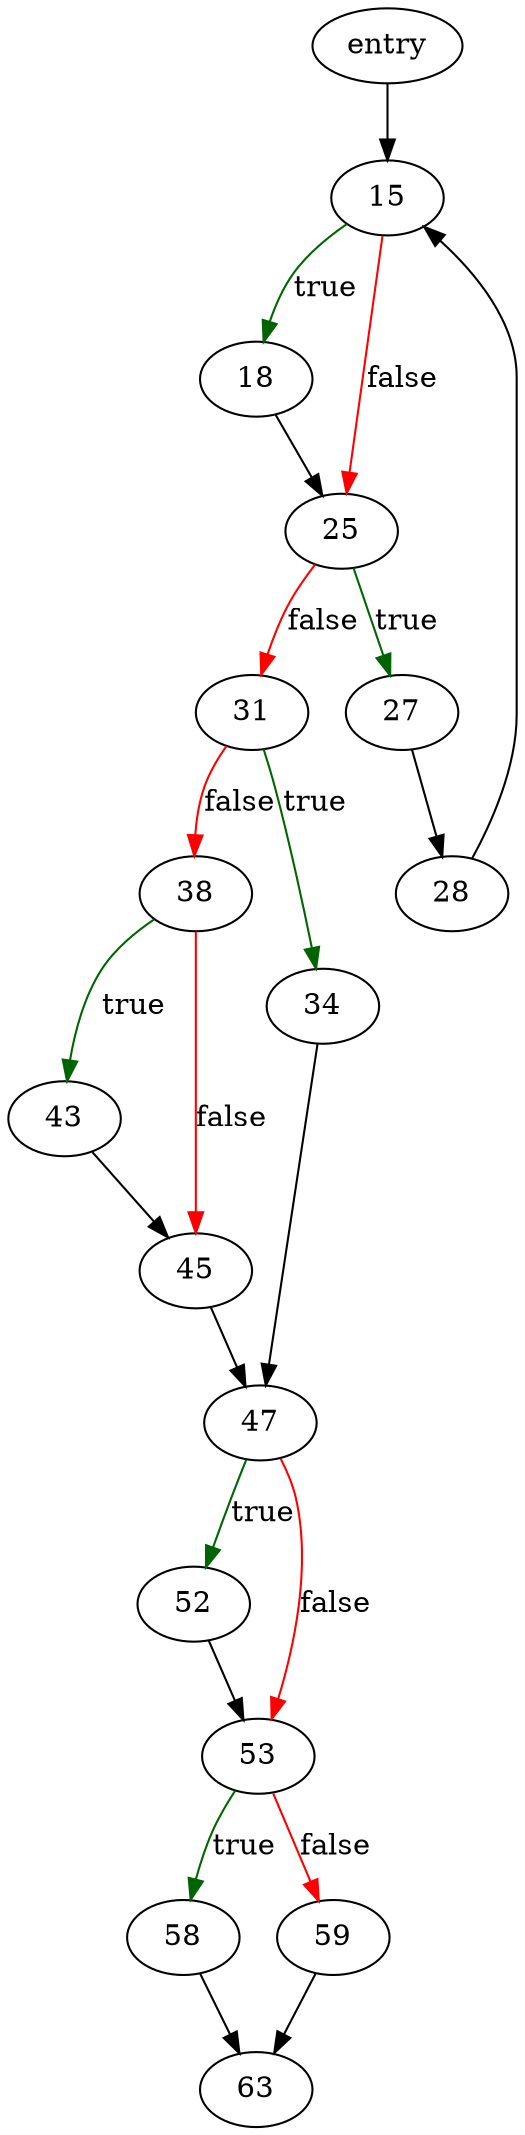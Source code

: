 digraph "openDirectory" {
	// Node definitions.
	2 [label=entry];
	15;
	18;
	25;
	27;
	28;
	31;
	34;
	38;
	43;
	45;
	47;
	52;
	53;
	58;
	59;
	63;

	// Edge definitions.
	2 -> 15;
	15 -> 18 [
		color=darkgreen
		label=true
	];
	15 -> 25 [
		color=red
		label=false
	];
	18 -> 25;
	25 -> 27 [
		color=darkgreen
		label=true
	];
	25 -> 31 [
		color=red
		label=false
	];
	27 -> 28;
	28 -> 15;
	31 -> 34 [
		color=darkgreen
		label=true
	];
	31 -> 38 [
		color=red
		label=false
	];
	34 -> 47;
	38 -> 43 [
		color=darkgreen
		label=true
	];
	38 -> 45 [
		color=red
		label=false
	];
	43 -> 45;
	45 -> 47;
	47 -> 52 [
		color=darkgreen
		label=true
	];
	47 -> 53 [
		color=red
		label=false
	];
	52 -> 53;
	53 -> 58 [
		color=darkgreen
		label=true
	];
	53 -> 59 [
		color=red
		label=false
	];
	58 -> 63;
	59 -> 63;
}